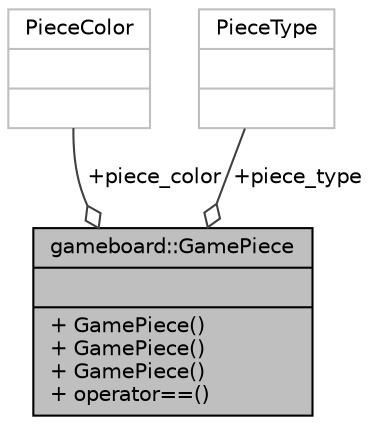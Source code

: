 digraph "gameboard::GamePiece"
{
 // LATEX_PDF_SIZE
  edge [fontname="Helvetica",fontsize="10",labelfontname="Helvetica",labelfontsize="10"];
  node [fontname="Helvetica",fontsize="10",shape=record];
  Node1 [label="{gameboard::GamePiece\n||+ GamePiece()\l+ GamePiece()\l+ GamePiece()\l+ operator==()\l}",height=0.2,width=0.4,color="black", fillcolor="grey75", style="filled", fontcolor="black",tooltip="A Xiangqi game piece described by its gameboard::PieceType and its gameboard::PieceColor."];
  Node2 -> Node1 [color="grey25",fontsize="10",style="solid",label=" +piece_color" ,arrowhead="odiamond",fontname="Helvetica"];
  Node2 [label="{PieceColor\n||}",height=0.2,width=0.4,color="grey75", fillcolor="white", style="filled",tooltip=" "];
  Node3 -> Node1 [color="grey25",fontsize="10",style="solid",label=" +piece_type" ,arrowhead="odiamond",fontname="Helvetica"];
  Node3 [label="{PieceType\n||}",height=0.2,width=0.4,color="grey75", fillcolor="white", style="filled",tooltip=" "];
}
